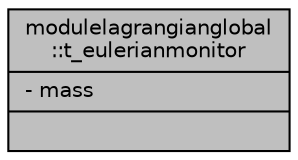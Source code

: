 digraph "modulelagrangianglobal::t_eulerianmonitor"
{
 // LATEX_PDF_SIZE
  edge [fontname="Helvetica",fontsize="10",labelfontname="Helvetica",labelfontsize="10"];
  node [fontname="Helvetica",fontsize="10",shape=record];
  Node1 [label="{modulelagrangianglobal\l::t_eulerianmonitor\n|- mass\l|}",height=0.2,width=0.4,color="black", fillcolor="grey75", style="filled", fontcolor="black",tooltip=" "];
}
